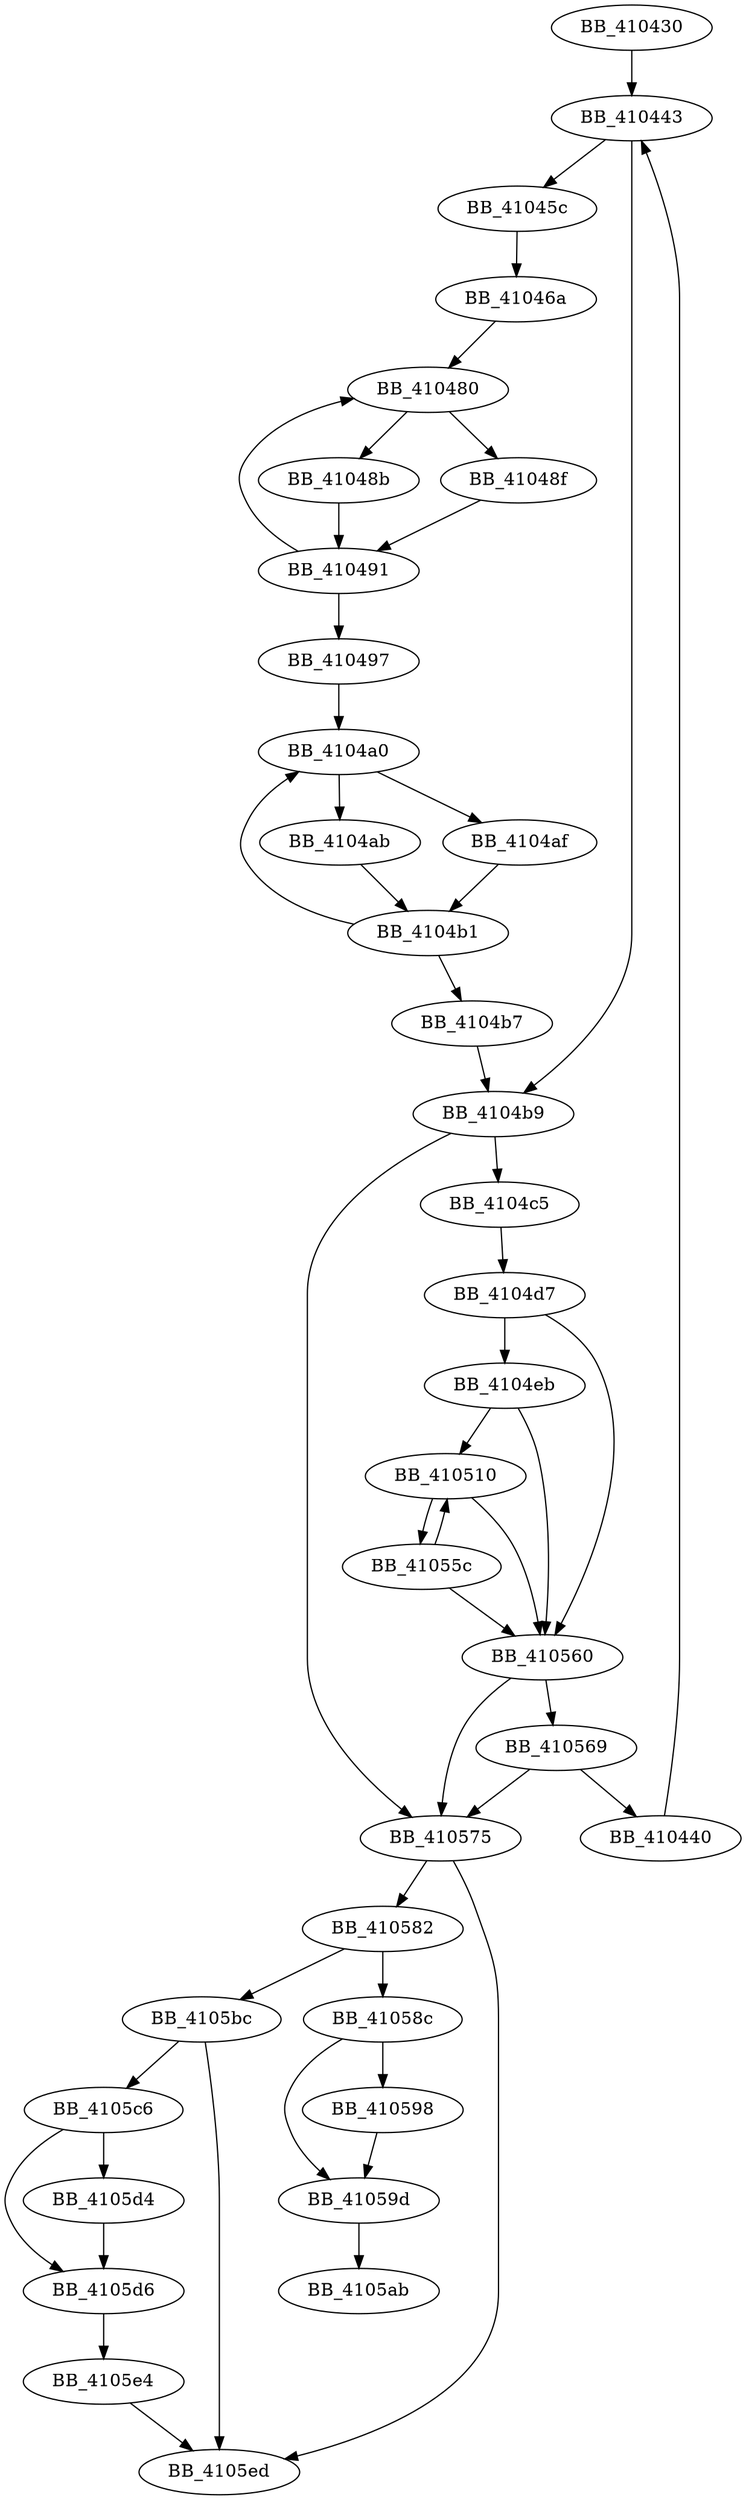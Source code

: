 DiGraph sub_410430{
BB_410430->BB_410443
BB_410440->BB_410443
BB_410443->BB_41045c
BB_410443->BB_4104b9
BB_41045c->BB_41046a
BB_41046a->BB_410480
BB_410480->BB_41048b
BB_410480->BB_41048f
BB_41048b->BB_410491
BB_41048f->BB_410491
BB_410491->BB_410480
BB_410491->BB_410497
BB_410497->BB_4104a0
BB_4104a0->BB_4104ab
BB_4104a0->BB_4104af
BB_4104ab->BB_4104b1
BB_4104af->BB_4104b1
BB_4104b1->BB_4104a0
BB_4104b1->BB_4104b7
BB_4104b7->BB_4104b9
BB_4104b9->BB_4104c5
BB_4104b9->BB_410575
BB_4104c5->BB_4104d7
BB_4104d7->BB_4104eb
BB_4104d7->BB_410560
BB_4104eb->BB_410510
BB_4104eb->BB_410560
BB_410510->BB_41055c
BB_410510->BB_410560
BB_41055c->BB_410510
BB_41055c->BB_410560
BB_410560->BB_410569
BB_410560->BB_410575
BB_410569->BB_410440
BB_410569->BB_410575
BB_410575->BB_410582
BB_410575->BB_4105ed
BB_410582->BB_41058c
BB_410582->BB_4105bc
BB_41058c->BB_410598
BB_41058c->BB_41059d
BB_410598->BB_41059d
BB_41059d->BB_4105ab
BB_4105bc->BB_4105c6
BB_4105bc->BB_4105ed
BB_4105c6->BB_4105d4
BB_4105c6->BB_4105d6
BB_4105d4->BB_4105d6
BB_4105d6->BB_4105e4
BB_4105e4->BB_4105ed
}
